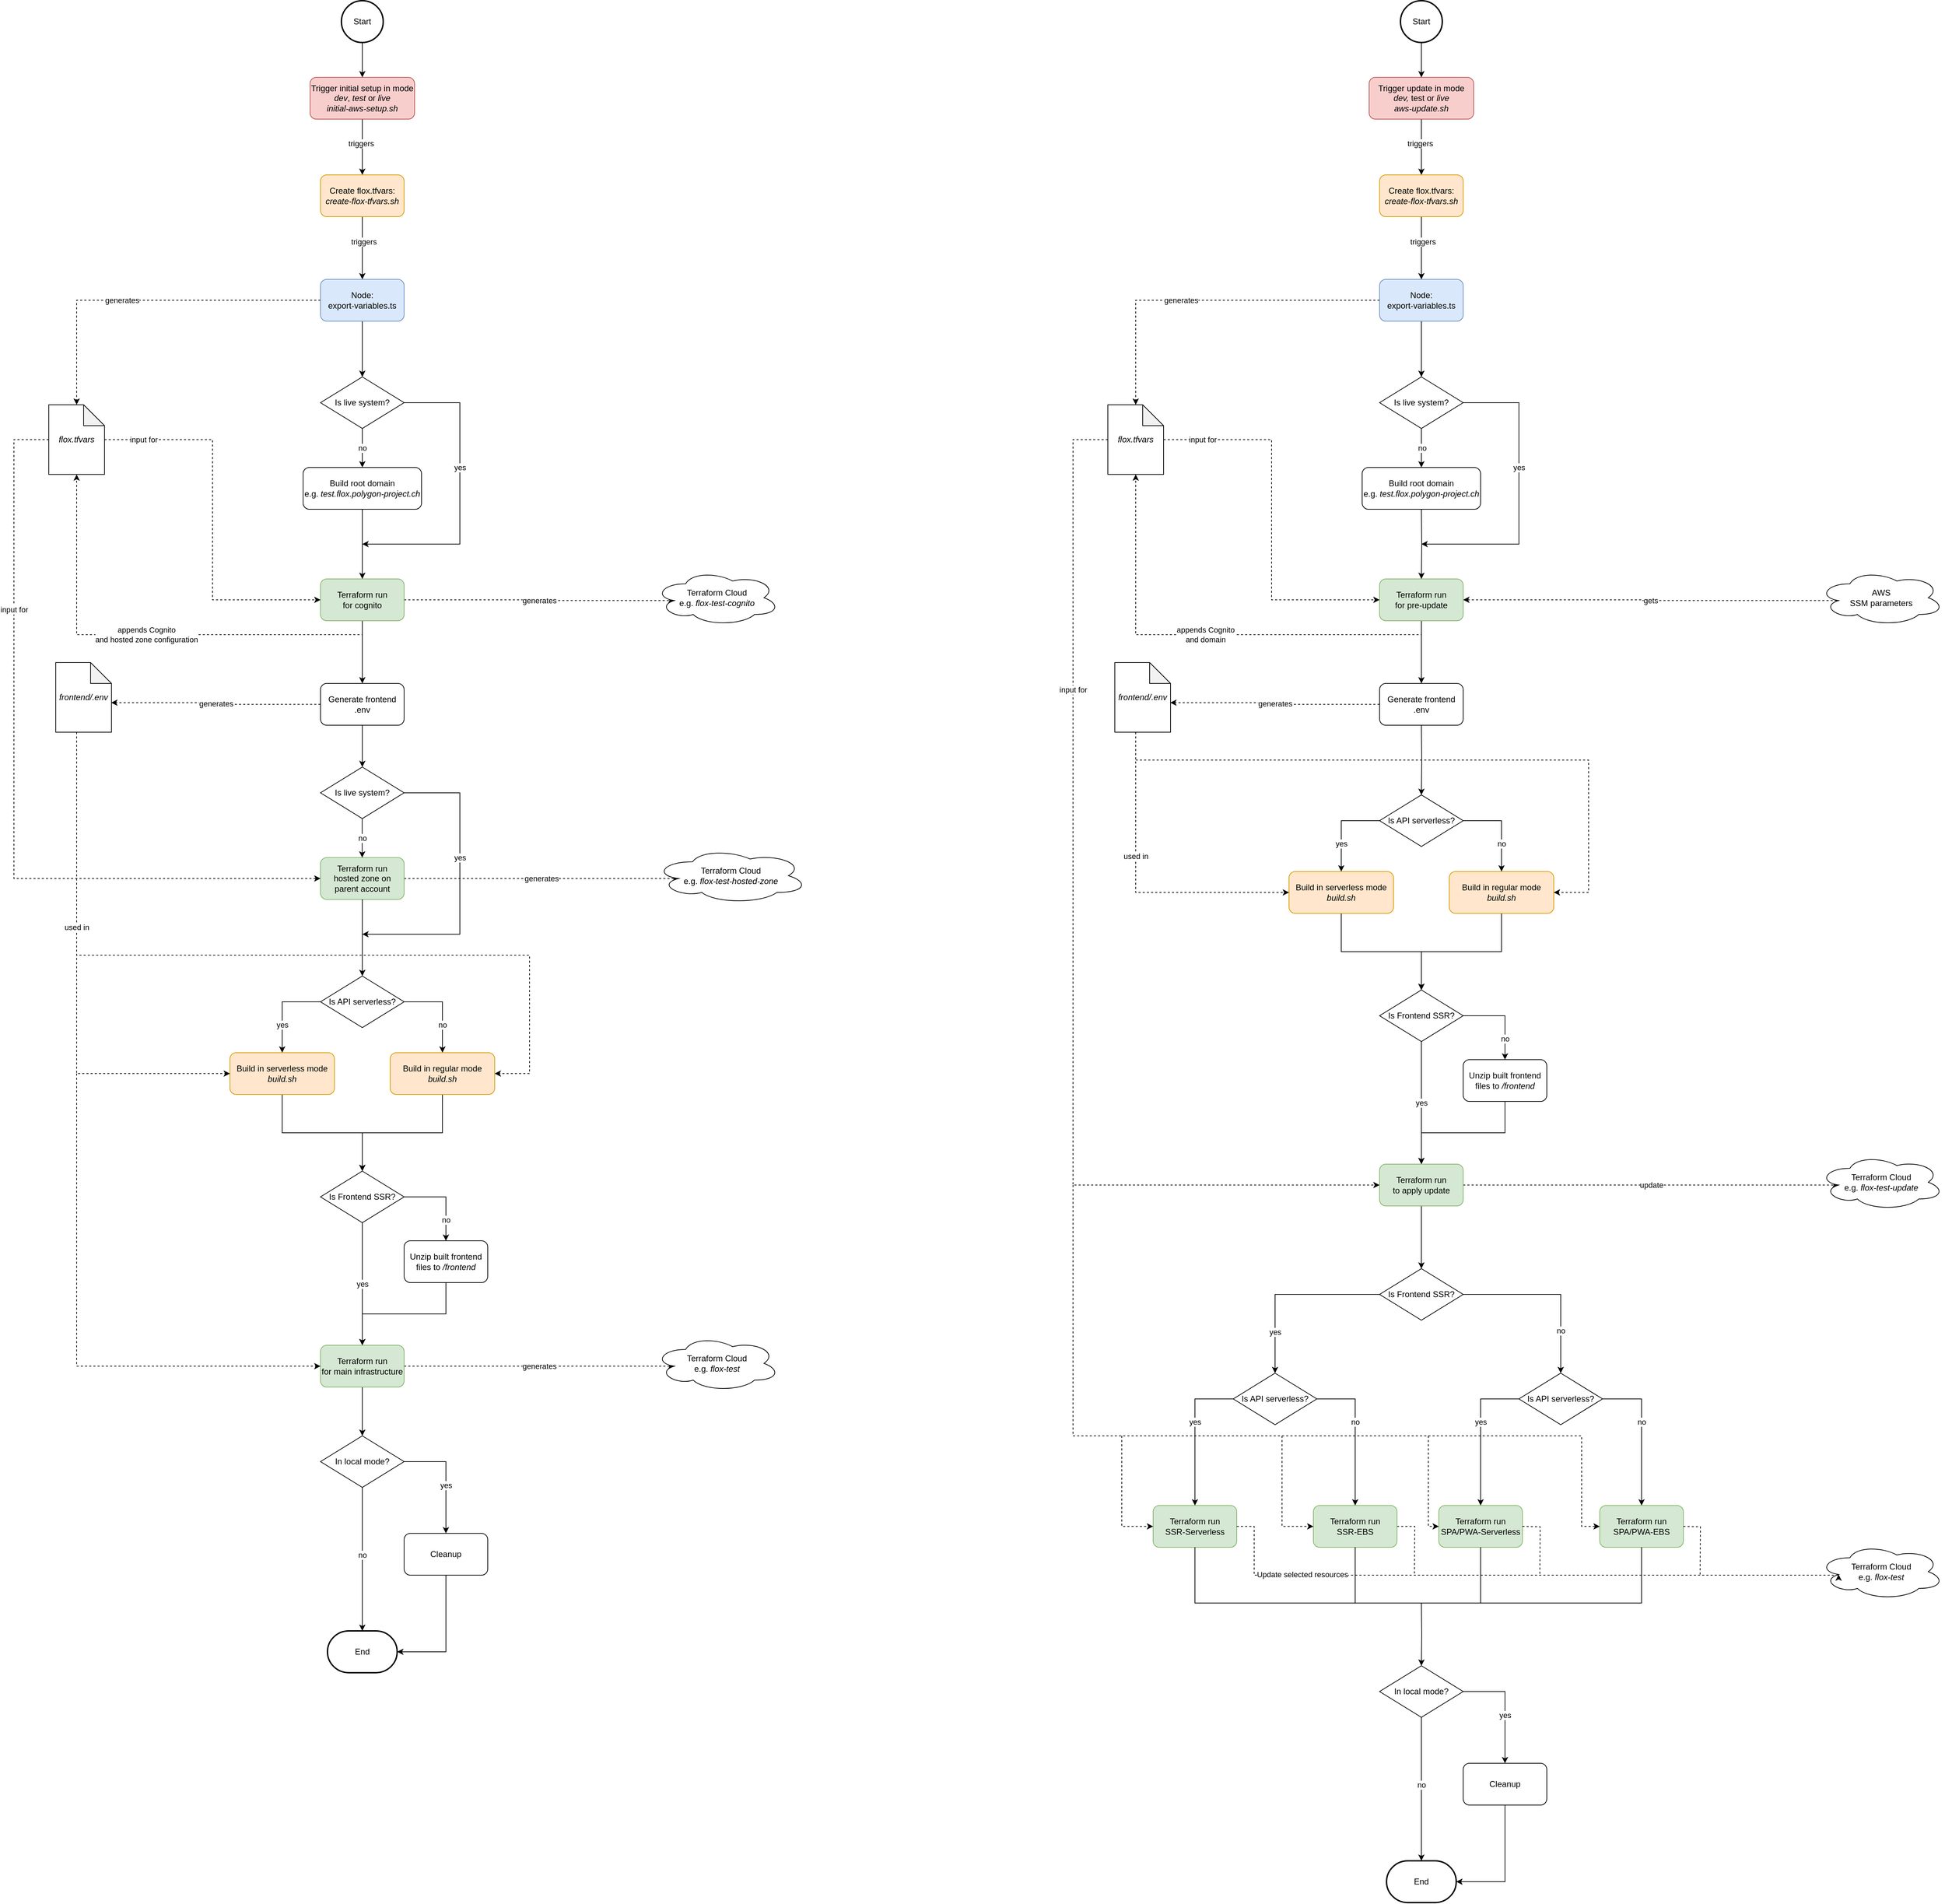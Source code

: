 <mxfile version="20.2.2" type="device"><diagram id="glVIoEg8NbCGcp1duHIM" name="Page-1"><mxGraphModel dx="1597" dy="1087" grid="1" gridSize="10" guides="1" tooltips="1" connect="1" arrows="1" fold="1" page="0" pageScale="1" pageWidth="827" pageHeight="1169" math="0" shadow="0"><root><mxCell id="0"/><mxCell id="1" parent="0"/><mxCell id="_V3rBOOgqTo5ZfTQFEB--2" style="edgeStyle=orthogonalEdgeStyle;rounded=0;orthogonalLoop=1;jettySize=auto;html=1;" parent="1" source="_V3rBOOgqTo5ZfTQFEB--1" edge="1"><mxGeometry relative="1" as="geometry"><mxPoint x="130" y="230" as="targetPoint"/></mxGeometry></mxCell><mxCell id="_V3rBOOgqTo5ZfTQFEB--11" value="triggers" style="edgeLabel;html=1;align=center;verticalAlign=middle;resizable=0;points=[];" parent="_V3rBOOgqTo5ZfTQFEB--2" vertex="1" connectable="0"><mxGeometry x="-0.13" y="-2" relative="1" as="geometry"><mxPoint as="offset"/></mxGeometry></mxCell><mxCell id="_V3rBOOgqTo5ZfTQFEB--1" value="Trigger initial setup in mode &lt;i&gt;dev&lt;/i&gt;, &lt;i&gt;test&lt;/i&gt;&amp;nbsp;or &lt;i&gt;live&lt;/i&gt;&lt;br&gt;&lt;i&gt;initial-aws-setup.sh&lt;/i&gt;" style="rounded=1;whiteSpace=wrap;html=1;fillColor=#f8cecc;strokeColor=#b85450;" parent="1" vertex="1"><mxGeometry x="55" y="90" width="150" height="60" as="geometry"/></mxCell><mxCell id="_V3rBOOgqTo5ZfTQFEB--7" style="edgeStyle=orthogonalEdgeStyle;rounded=0;orthogonalLoop=1;jettySize=auto;html=1;entryX=0.5;entryY=0;entryDx=0;entryDy=0;" parent="1" source="_V3rBOOgqTo5ZfTQFEB--3" target="_V3rBOOgqTo5ZfTQFEB--6" edge="1"><mxGeometry relative="1" as="geometry"/></mxCell><mxCell id="_V3rBOOgqTo5ZfTQFEB--12" value="triggers" style="edgeLabel;html=1;align=center;verticalAlign=middle;resizable=0;points=[];" parent="_V3rBOOgqTo5ZfTQFEB--7" vertex="1" connectable="0"><mxGeometry x="-0.211" y="2" relative="1" as="geometry"><mxPoint as="offset"/></mxGeometry></mxCell><mxCell id="_V3rBOOgqTo5ZfTQFEB--3" value="Create flox.tfvars:&lt;br&gt;&lt;i&gt;create-flox-tfvars.sh&lt;/i&gt;" style="rounded=1;whiteSpace=wrap;html=1;fillColor=#ffe6cc;strokeColor=#d79b00;" parent="1" vertex="1"><mxGeometry x="70" y="230" width="120" height="60" as="geometry"/></mxCell><mxCell id="_V3rBOOgqTo5ZfTQFEB--8" style="edgeStyle=orthogonalEdgeStyle;rounded=0;orthogonalLoop=1;jettySize=auto;html=1;dashed=1;entryX=0.5;entryY=0;entryDx=0;entryDy=0;entryPerimeter=0;" parent="1" source="_V3rBOOgqTo5ZfTQFEB--6" target="_V3rBOOgqTo5ZfTQFEB--9" edge="1"><mxGeometry relative="1" as="geometry"><mxPoint x="360" y="410" as="targetPoint"/><Array as="points"><mxPoint x="-280" y="410"/></Array></mxGeometry></mxCell><mxCell id="_V3rBOOgqTo5ZfTQFEB--10" value="generates" style="edgeLabel;html=1;align=center;verticalAlign=middle;resizable=0;points=[];" parent="_V3rBOOgqTo5ZfTQFEB--8" vertex="1" connectable="0"><mxGeometry y="-1" relative="1" as="geometry"><mxPoint x="-35" y="1" as="offset"/></mxGeometry></mxCell><mxCell id="_V3rBOOgqTo5ZfTQFEB--62" style="edgeStyle=orthogonalEdgeStyle;rounded=0;orthogonalLoop=1;jettySize=auto;html=1;" parent="1" source="_V3rBOOgqTo5ZfTQFEB--6" edge="1"><mxGeometry relative="1" as="geometry"><mxPoint x="130" y="520" as="targetPoint"/></mxGeometry></mxCell><mxCell id="_V3rBOOgqTo5ZfTQFEB--6" value="Node:&lt;br&gt;export-variables.ts" style="rounded=1;whiteSpace=wrap;html=1;fillColor=#dae8fc;strokeColor=#6c8ebf;" parent="1" vertex="1"><mxGeometry x="70" y="380" width="120" height="60" as="geometry"/></mxCell><mxCell id="_V3rBOOgqTo5ZfTQFEB--31" value="input for" style="edgeStyle=orthogonalEdgeStyle;rounded=0;orthogonalLoop=1;jettySize=auto;html=1;entryX=0;entryY=0.5;entryDx=0;entryDy=0;dashed=1;" parent="1" source="_V3rBOOgqTo5ZfTQFEB--9" target="_V3rBOOgqTo5ZfTQFEB--14" edge="1"><mxGeometry x="-0.792" relative="1" as="geometry"><mxPoint as="offset"/></mxGeometry></mxCell><mxCell id="_V3rBOOgqTo5ZfTQFEB--32" value="input for" style="edgeStyle=orthogonalEdgeStyle;rounded=0;orthogonalLoop=1;jettySize=auto;html=1;entryX=0;entryY=0.5;entryDx=0;entryDy=0;dashed=1;" parent="1" source="_V3rBOOgqTo5ZfTQFEB--9" target="_V3rBOOgqTo5ZfTQFEB--26" edge="1"><mxGeometry x="-0.476" relative="1" as="geometry"><Array as="points"><mxPoint x="-370" y="610"/><mxPoint x="-370" y="1240"/></Array><mxPoint as="offset"/></mxGeometry></mxCell><mxCell id="_V3rBOOgqTo5ZfTQFEB--9" value="flox.tfvars" style="shape=note;whiteSpace=wrap;html=1;backgroundOutline=1;darkOpacity=0.05;fontStyle=2;" parent="1" vertex="1"><mxGeometry x="-320" y="560" width="80" height="100" as="geometry"/></mxCell><mxCell id="_V3rBOOgqTo5ZfTQFEB--16" value="generates" style="edgeStyle=orthogonalEdgeStyle;rounded=0;orthogonalLoop=1;jettySize=auto;html=1;entryX=0.16;entryY=0.55;entryDx=0;entryDy=0;entryPerimeter=0;dashed=1;" parent="1" source="_V3rBOOgqTo5ZfTQFEB--14" target="_V3rBOOgqTo5ZfTQFEB--17" edge="1"><mxGeometry relative="1" as="geometry"><mxPoint x="360" y="1204" as="targetPoint"/></mxGeometry></mxCell><mxCell id="_V3rBOOgqTo5ZfTQFEB--61" value="appends Cognito&lt;br&gt;and hosted zone configuration" style="edgeStyle=orthogonalEdgeStyle;rounded=0;orthogonalLoop=1;jettySize=auto;html=1;entryX=0.5;entryY=1;entryDx=0;entryDy=0;entryPerimeter=0;dashed=1;" parent="1" target="_V3rBOOgqTo5ZfTQFEB--9" edge="1"><mxGeometry relative="1" as="geometry"><mxPoint x="130" y="910" as="sourcePoint"/><Array as="points"><mxPoint x="130" y="890"/><mxPoint x="-280" y="890"/></Array></mxGeometry></mxCell><mxCell id="_V3rBOOgqTo5ZfTQFEB--65" style="edgeStyle=orthogonalEdgeStyle;rounded=0;orthogonalLoop=1;jettySize=auto;html=1;entryX=0.5;entryY=0;entryDx=0;entryDy=0;" parent="1" source="_V3rBOOgqTo5ZfTQFEB--14" target="_V3rBOOgqTo5ZfTQFEB--63" edge="1"><mxGeometry relative="1" as="geometry"/></mxCell><mxCell id="_V3rBOOgqTo5ZfTQFEB--14" value="Terraform run&lt;br&gt;for cognito" style="rounded=1;whiteSpace=wrap;html=1;fillColor=#d5e8d4;strokeColor=#82b366;" parent="1" vertex="1"><mxGeometry x="70" y="810" width="120" height="60" as="geometry"/></mxCell><mxCell id="_V3rBOOgqTo5ZfTQFEB--54" value="no" style="edgeStyle=orthogonalEdgeStyle;rounded=0;orthogonalLoop=1;jettySize=auto;html=1;" parent="1" source="_V3rBOOgqTo5ZfTQFEB--20" target="_V3rBOOgqTo5ZfTQFEB--24" edge="1"><mxGeometry relative="1" as="geometry"/></mxCell><mxCell id="_V3rBOOgqTo5ZfTQFEB--60" value="yes" style="edgeStyle=orthogonalEdgeStyle;rounded=0;orthogonalLoop=1;jettySize=auto;html=1;" parent="1" source="_V3rBOOgqTo5ZfTQFEB--20" edge="1"><mxGeometry x="-0.185" relative="1" as="geometry"><Array as="points"><mxPoint x="270" y="557"/><mxPoint x="270" y="760"/><mxPoint x="130" y="760"/></Array><mxPoint as="offset"/><mxPoint x="130" y="760" as="targetPoint"/></mxGeometry></mxCell><mxCell id="_V3rBOOgqTo5ZfTQFEB--20" value="Is live system?" style="rhombus;whiteSpace=wrap;html=1;" parent="1" vertex="1"><mxGeometry x="70" y="520" width="120" height="74" as="geometry"/></mxCell><mxCell id="_V3rBOOgqTo5ZfTQFEB--24" value="Build root domain&lt;br&gt;e.g. &lt;i&gt;test.flox.polygon-project.ch&lt;/i&gt;" style="rounded=1;whiteSpace=wrap;html=1;" parent="1" vertex="1"><mxGeometry x="45" y="650" width="170" height="60" as="geometry"/></mxCell><mxCell id="_V3rBOOgqTo5ZfTQFEB--30" value="generates" style="edgeStyle=orthogonalEdgeStyle;rounded=0;orthogonalLoop=1;jettySize=auto;html=1;entryX=0.16;entryY=0.55;entryDx=0;entryDy=0;entryPerimeter=0;dashed=1;" parent="1" source="_V3rBOOgqTo5ZfTQFEB--26" target="_V3rBOOgqTo5ZfTQFEB--29" edge="1"><mxGeometry relative="1" as="geometry"/></mxCell><mxCell id="_V3rBOOgqTo5ZfTQFEB--26" value="Terraform run&lt;br&gt;hosted zone on parent account" style="rounded=1;whiteSpace=wrap;html=1;fillColor=#d5e8d4;strokeColor=#82b366;" parent="1" vertex="1"><mxGeometry x="70" y="1210" width="120" height="60" as="geometry"/></mxCell><mxCell id="_V3rBOOgqTo5ZfTQFEB--29" value="Terraform Cloud&lt;br&gt;e.g. &lt;i&gt;flox-test-hosted-zone&lt;/i&gt;" style="ellipse;shape=cloud;whiteSpace=wrap;html=1;" parent="1" vertex="1"><mxGeometry x="549" y="1196" width="220" height="80" as="geometry"/></mxCell><mxCell id="_V3rBOOgqTo5ZfTQFEB--38" value="yes" style="edgeStyle=orthogonalEdgeStyle;rounded=0;orthogonalLoop=1;jettySize=auto;html=1;exitX=0;exitY=0.5;exitDx=0;exitDy=0;" parent="1" source="_V3rBOOgqTo5ZfTQFEB--34" target="_V3rBOOgqTo5ZfTQFEB--36" edge="1"><mxGeometry x="0.367" relative="1" as="geometry"><mxPoint as="offset"/></mxGeometry></mxCell><mxCell id="_V3rBOOgqTo5ZfTQFEB--39" value="no" style="edgeStyle=orthogonalEdgeStyle;rounded=0;orthogonalLoop=1;jettySize=auto;html=1;exitX=1;exitY=0.5;exitDx=0;exitDy=0;" parent="1" source="_V3rBOOgqTo5ZfTQFEB--34" target="_V3rBOOgqTo5ZfTQFEB--37" edge="1"><mxGeometry x="0.367" relative="1" as="geometry"><mxPoint as="offset"/></mxGeometry></mxCell><mxCell id="_V3rBOOgqTo5ZfTQFEB--34" value="Is API serverless?" style="rhombus;whiteSpace=wrap;html=1;" parent="1" vertex="1"><mxGeometry x="70" y="1380" width="120" height="74" as="geometry"/></mxCell><mxCell id="_V3rBOOgqTo5ZfTQFEB--41" style="edgeStyle=orthogonalEdgeStyle;rounded=0;orthogonalLoop=1;jettySize=auto;html=1;entryX=0.5;entryY=0;entryDx=0;entryDy=0;" parent="1" source="_V3rBOOgqTo5ZfTQFEB--36" target="_V3rBOOgqTo5ZfTQFEB--40" edge="1"><mxGeometry relative="1" as="geometry"/></mxCell><mxCell id="_V3rBOOgqTo5ZfTQFEB--36" value="Build in serverless mode&lt;br&gt;&lt;i&gt;build.sh&lt;/i&gt;" style="rounded=1;whiteSpace=wrap;html=1;fillColor=#ffe6cc;strokeColor=#d79b00;" parent="1" vertex="1"><mxGeometry x="-60" y="1490" width="150" height="60" as="geometry"/></mxCell><mxCell id="_V3rBOOgqTo5ZfTQFEB--42" style="edgeStyle=orthogonalEdgeStyle;rounded=0;orthogonalLoop=1;jettySize=auto;html=1;entryX=0.5;entryY=0;entryDx=0;entryDy=0;" parent="1" source="_V3rBOOgqTo5ZfTQFEB--37" target="_V3rBOOgqTo5ZfTQFEB--40" edge="1"><mxGeometry relative="1" as="geometry"/></mxCell><mxCell id="_V3rBOOgqTo5ZfTQFEB--37" value="Build in regular mode&lt;br&gt;&lt;i&gt;build.sh&lt;/i&gt;" style="rounded=1;whiteSpace=wrap;html=1;fillColor=#ffe6cc;strokeColor=#d79b00;" parent="1" vertex="1"><mxGeometry x="170" y="1490" width="150" height="60" as="geometry"/></mxCell><mxCell id="_V3rBOOgqTo5ZfTQFEB--44" value="no" style="edgeStyle=orthogonalEdgeStyle;rounded=0;orthogonalLoop=1;jettySize=auto;html=1;exitX=1;exitY=0.5;exitDx=0;exitDy=0;entryX=0.5;entryY=0;entryDx=0;entryDy=0;" parent="1" source="_V3rBOOgqTo5ZfTQFEB--40" target="_V3rBOOgqTo5ZfTQFEB--43" edge="1"><mxGeometry x="0.512" relative="1" as="geometry"><mxPoint as="offset"/></mxGeometry></mxCell><mxCell id="_V3rBOOgqTo5ZfTQFEB--49" value="yes" style="edgeStyle=orthogonalEdgeStyle;rounded=0;orthogonalLoop=1;jettySize=auto;html=1;entryX=0.5;entryY=0;entryDx=0;entryDy=0;" parent="1" source="_V3rBOOgqTo5ZfTQFEB--40" target="_V3rBOOgqTo5ZfTQFEB--47" edge="1"><mxGeometry relative="1" as="geometry"/></mxCell><mxCell id="_V3rBOOgqTo5ZfTQFEB--40" value="Is Frontend SSR?" style="rhombus;whiteSpace=wrap;html=1;" parent="1" vertex="1"><mxGeometry x="70" y="1660" width="120" height="74" as="geometry"/></mxCell><mxCell id="_V3rBOOgqTo5ZfTQFEB--50" style="edgeStyle=orthogonalEdgeStyle;rounded=0;orthogonalLoop=1;jettySize=auto;html=1;entryX=0.5;entryY=0;entryDx=0;entryDy=0;" parent="1" source="_V3rBOOgqTo5ZfTQFEB--43" target="_V3rBOOgqTo5ZfTQFEB--47" edge="1"><mxGeometry relative="1" as="geometry"/></mxCell><mxCell id="_V3rBOOgqTo5ZfTQFEB--43" value="Unzip built frontend files to &lt;i&gt;/frontend&lt;/i&gt;" style="rounded=1;whiteSpace=wrap;html=1;" parent="1" vertex="1"><mxGeometry x="190" y="1760" width="120" height="60" as="geometry"/></mxCell><mxCell id="_V3rBOOgqTo5ZfTQFEB--45" value="generates" style="edgeStyle=orthogonalEdgeStyle;rounded=0;orthogonalLoop=1;jettySize=auto;html=1;entryX=0.16;entryY=0.55;entryDx=0;entryDy=0;entryPerimeter=0;dashed=1;" parent="1" source="_V3rBOOgqTo5ZfTQFEB--47" target="_V3rBOOgqTo5ZfTQFEB--48" edge="1"><mxGeometry relative="1" as="geometry"><mxPoint x="369" y="1944" as="targetPoint"/></mxGeometry></mxCell><mxCell id="_V3rBOOgqTo5ZfTQFEB--68" style="edgeStyle=orthogonalEdgeStyle;rounded=0;orthogonalLoop=1;jettySize=auto;html=1;entryX=0.5;entryY=0;entryDx=0;entryDy=0;entryPerimeter=0;" parent="1" source="_V3rBOOgqTo5ZfTQFEB--47" target="mviXOGrJrFLWa1PDqAhx-65" edge="1"><mxGeometry relative="1" as="geometry"><mxPoint x="129" y="2040" as="targetPoint"/></mxGeometry></mxCell><mxCell id="_V3rBOOgqTo5ZfTQFEB--47" value="Terraform run&lt;br&gt;for main infrastructure" style="rounded=1;whiteSpace=wrap;html=1;fillColor=#d5e8d4;strokeColor=#82b366;" parent="1" vertex="1"><mxGeometry x="70" y="1910" width="120" height="60" as="geometry"/></mxCell><mxCell id="_V3rBOOgqTo5ZfTQFEB--48" value="Terraform Cloud&lt;br&gt;e.g. &lt;i&gt;flox-test&lt;/i&gt;" style="ellipse;shape=cloud;whiteSpace=wrap;html=1;" parent="1" vertex="1"><mxGeometry x="549" y="1896" width="180" height="80" as="geometry"/></mxCell><mxCell id="_V3rBOOgqTo5ZfTQFEB--74" value="generates" style="edgeStyle=orthogonalEdgeStyle;rounded=0;orthogonalLoop=1;jettySize=auto;html=1;entryX=0.995;entryY=0.576;entryDx=0;entryDy=0;entryPerimeter=0;dashed=1;" parent="1" source="_V3rBOOgqTo5ZfTQFEB--63" target="_V3rBOOgqTo5ZfTQFEB--73" edge="1"><mxGeometry relative="1" as="geometry"/></mxCell><mxCell id="_V3rBOOgqTo5ZfTQFEB--63" value="Generate frontend .env" style="rounded=1;whiteSpace=wrap;html=1;" parent="1" vertex="1"><mxGeometry x="70" y="960" width="120" height="60" as="geometry"/></mxCell><mxCell id="_V3rBOOgqTo5ZfTQFEB--69" style="edgeStyle=orthogonalEdgeStyle;rounded=0;orthogonalLoop=1;jettySize=auto;html=1;entryX=1;entryY=0.5;entryDx=0;entryDy=0;entryPerimeter=0;exitX=0.5;exitY=1;exitDx=0;exitDy=0;" parent="1" source="_V3rBOOgqTo5ZfTQFEB--67" target="_V3rBOOgqTo5ZfTQFEB--70" edge="1"><mxGeometry relative="1" as="geometry"><mxPoint x="130.0" y="2220" as="targetPoint"/><Array as="points"><mxPoint x="250" y="2350"/></Array></mxGeometry></mxCell><mxCell id="_V3rBOOgqTo5ZfTQFEB--67" value="Cleanup" style="rounded=1;whiteSpace=wrap;html=1;" parent="1" vertex="1"><mxGeometry x="190" y="2180" width="120" height="60" as="geometry"/></mxCell><mxCell id="_V3rBOOgqTo5ZfTQFEB--70" value="End" style="strokeWidth=2;html=1;shape=mxgraph.flowchart.terminator;whiteSpace=wrap;" parent="1" vertex="1"><mxGeometry x="80" y="2320" width="100" height="60" as="geometry"/></mxCell><mxCell id="_V3rBOOgqTo5ZfTQFEB--72" style="edgeStyle=orthogonalEdgeStyle;rounded=0;orthogonalLoop=1;jettySize=auto;html=1;" parent="1" source="_V3rBOOgqTo5ZfTQFEB--71" target="_V3rBOOgqTo5ZfTQFEB--1" edge="1"><mxGeometry relative="1" as="geometry"/></mxCell><mxCell id="_V3rBOOgqTo5ZfTQFEB--71" value="Start" style="strokeWidth=2;html=1;shape=mxgraph.flowchart.start_2;whiteSpace=wrap;" parent="1" vertex="1"><mxGeometry x="100" y="-20" width="60" height="60" as="geometry"/></mxCell><mxCell id="_V3rBOOgqTo5ZfTQFEB--76" style="edgeStyle=orthogonalEdgeStyle;rounded=0;orthogonalLoop=1;jettySize=auto;html=1;entryX=1;entryY=0.5;entryDx=0;entryDy=0;dashed=1;" parent="1" source="_V3rBOOgqTo5ZfTQFEB--73" target="_V3rBOOgqTo5ZfTQFEB--37" edge="1"><mxGeometry relative="1" as="geometry"><Array as="points"><mxPoint x="-280" y="1350"/><mxPoint x="370" y="1350"/><mxPoint x="370" y="1520"/></Array></mxGeometry></mxCell><mxCell id="_V3rBOOgqTo5ZfTQFEB--73" value="frontend/.env" style="shape=note;whiteSpace=wrap;html=1;backgroundOutline=1;darkOpacity=0.05;fontStyle=2;" parent="1" vertex="1"><mxGeometry x="-310" y="930" width="80" height="100" as="geometry"/></mxCell><mxCell id="mviXOGrJrFLWa1PDqAhx-56" value="" style="edgeStyle=orthogonalEdgeStyle;rounded=0;orthogonalLoop=1;jettySize=auto;html=1;exitX=0.5;exitY=1;exitDx=0;exitDy=0;" parent="1" source="_V3rBOOgqTo5ZfTQFEB--24" target="_V3rBOOgqTo5ZfTQFEB--14" edge="1"><mxGeometry relative="1" as="geometry"><mxPoint x="140" y="604" as="sourcePoint"/><mxPoint x="140" y="660" as="targetPoint"/></mxGeometry></mxCell><mxCell id="mviXOGrJrFLWa1PDqAhx-59" style="edgeStyle=orthogonalEdgeStyle;rounded=0;orthogonalLoop=1;jettySize=auto;html=1;" parent="1" edge="1"><mxGeometry relative="1" as="geometry"><mxPoint x="130" y="1020" as="sourcePoint"/><mxPoint x="130" y="1080" as="targetPoint"/></mxGeometry></mxCell><mxCell id="mviXOGrJrFLWa1PDqAhx-60" value="Is live system?" style="rhombus;whiteSpace=wrap;html=1;" parent="1" vertex="1"><mxGeometry x="70" y="1080" width="120" height="74" as="geometry"/></mxCell><mxCell id="mviXOGrJrFLWa1PDqAhx-61" value="yes" style="edgeStyle=orthogonalEdgeStyle;rounded=0;orthogonalLoop=1;jettySize=auto;html=1;" parent="1" source="mviXOGrJrFLWa1PDqAhx-60" edge="1"><mxGeometry x="-0.185" relative="1" as="geometry"><Array as="points"><mxPoint x="270" y="1117"/><mxPoint x="270" y="1320"/><mxPoint x="130" y="1320"/></Array><mxPoint as="offset"/><mxPoint x="130" y="1320" as="targetPoint"/></mxGeometry></mxCell><mxCell id="mviXOGrJrFLWa1PDqAhx-64" value="no" style="edgeStyle=orthogonalEdgeStyle;rounded=0;orthogonalLoop=1;jettySize=auto;html=1;" parent="1" edge="1"><mxGeometry relative="1" as="geometry"><mxPoint x="129.82" y="1154" as="sourcePoint"/><mxPoint x="129.82" y="1210" as="targetPoint"/></mxGeometry></mxCell><mxCell id="_V3rBOOgqTo5ZfTQFEB--17" value="Terraform Cloud&lt;br&gt;e.g. &lt;i&gt;flox-test-cognito&lt;/i&gt;" style="ellipse;shape=cloud;whiteSpace=wrap;html=1;" parent="1" vertex="1"><mxGeometry x="549" y="797" width="180" height="80" as="geometry"/></mxCell><mxCell id="_V3rBOOgqTo5ZfTQFEB--75" value="used in" style="edgeStyle=orthogonalEdgeStyle;rounded=0;orthogonalLoop=1;jettySize=auto;html=1;entryX=0;entryY=0.5;entryDx=0;entryDy=0;dashed=1;verticalAlign=middle;" parent="1" source="_V3rBOOgqTo5ZfTQFEB--73" target="_V3rBOOgqTo5ZfTQFEB--36" edge="1"><mxGeometry x="-0.211" relative="1" as="geometry"><Array as="points"><mxPoint x="-280" y="1520"/></Array><mxPoint as="offset"/></mxGeometry></mxCell><mxCell id="_V3rBOOgqTo5ZfTQFEB--57" style="edgeStyle=orthogonalEdgeStyle;rounded=0;orthogonalLoop=1;jettySize=auto;html=1;exitX=0.5;exitY=1;exitDx=0;exitDy=0;entryX=0.5;entryY=0;entryDx=0;entryDy=0;" parent="1" source="_V3rBOOgqTo5ZfTQFEB--26" target="_V3rBOOgqTo5ZfTQFEB--34" edge="1"><mxGeometry relative="1" as="geometry"><mxPoint x="130" y="1652" as="targetPoint"/></mxGeometry></mxCell><mxCell id="mviXOGrJrFLWa1PDqAhx-65" value="In local mode?" style="rhombus;whiteSpace=wrap;html=1;" parent="1" vertex="1"><mxGeometry x="70" y="2040" width="120" height="74" as="geometry"/></mxCell><mxCell id="mviXOGrJrFLWa1PDqAhx-66" value="yes" style="edgeStyle=orthogonalEdgeStyle;rounded=0;orthogonalLoop=1;jettySize=auto;html=1;exitX=1;exitY=0.5;exitDx=0;exitDy=0;entryX=0.5;entryY=0;entryDx=0;entryDy=0;verticalAlign=bottom;" parent="1" source="mviXOGrJrFLWa1PDqAhx-65" target="_V3rBOOgqTo5ZfTQFEB--67" edge="1"><mxGeometry x="0.264" relative="1" as="geometry"><mxPoint as="offset"/><mxPoint x="190" y="2080" as="sourcePoint"/><mxPoint x="250" y="2143" as="targetPoint"/><Array as="points"><mxPoint x="250" y="2077"/></Array></mxGeometry></mxCell><mxCell id="mviXOGrJrFLWa1PDqAhx-67" value="no" style="edgeStyle=orthogonalEdgeStyle;rounded=0;orthogonalLoop=1;jettySize=auto;html=1;exitX=0.5;exitY=1;exitDx=0;exitDy=0;entryX=0.5;entryY=0;entryDx=0;entryDy=0;entryPerimeter=0;verticalAlign=bottom;" parent="1" source="mviXOGrJrFLWa1PDqAhx-65" target="_V3rBOOgqTo5ZfTQFEB--70" edge="1"><mxGeometry x="0.029" relative="1" as="geometry"><mxPoint as="offset"/><mxPoint x="320" y="2150" as="sourcePoint"/><mxPoint x="380" y="2216" as="targetPoint"/><Array as="points"><mxPoint x="130" y="2210"/><mxPoint x="130" y="2210"/></Array></mxGeometry></mxCell><mxCell id="mviXOGrJrFLWa1PDqAhx-68" style="edgeStyle=orthogonalEdgeStyle;rounded=0;orthogonalLoop=1;jettySize=auto;html=1;" parent="1" source="mviXOGrJrFLWa1PDqAhx-70" edge="1"><mxGeometry relative="1" as="geometry"><mxPoint x="1650" y="230" as="targetPoint"/></mxGeometry></mxCell><mxCell id="mviXOGrJrFLWa1PDqAhx-69" value="triggers" style="edgeLabel;html=1;align=center;verticalAlign=middle;resizable=0;points=[];" parent="mviXOGrJrFLWa1PDqAhx-68" vertex="1" connectable="0"><mxGeometry x="-0.13" y="-2" relative="1" as="geometry"><mxPoint as="offset"/></mxGeometry></mxCell><mxCell id="mviXOGrJrFLWa1PDqAhx-70" value="Trigger update in mode &lt;i&gt;dev,&lt;/i&gt; test or &lt;i&gt;live&lt;/i&gt;&lt;br&gt;&lt;i&gt;aws-update.sh&lt;/i&gt;" style="rounded=1;whiteSpace=wrap;html=1;fillColor=#f8cecc;strokeColor=#b85450;" parent="1" vertex="1"><mxGeometry x="1575" y="90" width="150" height="60" as="geometry"/></mxCell><mxCell id="mviXOGrJrFLWa1PDqAhx-71" style="edgeStyle=orthogonalEdgeStyle;rounded=0;orthogonalLoop=1;jettySize=auto;html=1;entryX=0.5;entryY=0;entryDx=0;entryDy=0;" parent="1" source="mviXOGrJrFLWa1PDqAhx-73" target="mviXOGrJrFLWa1PDqAhx-77" edge="1"><mxGeometry relative="1" as="geometry"/></mxCell><mxCell id="mviXOGrJrFLWa1PDqAhx-72" value="triggers" style="edgeLabel;html=1;align=center;verticalAlign=middle;resizable=0;points=[];" parent="mviXOGrJrFLWa1PDqAhx-71" vertex="1" connectable="0"><mxGeometry x="-0.211" y="2" relative="1" as="geometry"><mxPoint as="offset"/></mxGeometry></mxCell><mxCell id="mviXOGrJrFLWa1PDqAhx-73" value="Create flox.tfvars:&lt;br&gt;&lt;i&gt;create-flox-tfvars.sh&lt;/i&gt;" style="rounded=1;whiteSpace=wrap;html=1;fillColor=#ffe6cc;strokeColor=#d79b00;" parent="1" vertex="1"><mxGeometry x="1590" y="230" width="120" height="60" as="geometry"/></mxCell><mxCell id="mviXOGrJrFLWa1PDqAhx-74" style="edgeStyle=orthogonalEdgeStyle;rounded=0;orthogonalLoop=1;jettySize=auto;html=1;dashed=1;entryX=0.5;entryY=0;entryDx=0;entryDy=0;entryPerimeter=0;" parent="1" source="mviXOGrJrFLWa1PDqAhx-77" target="mviXOGrJrFLWa1PDqAhx-80" edge="1"><mxGeometry relative="1" as="geometry"><mxPoint x="1880" y="410" as="targetPoint"/><Array as="points"><mxPoint x="1240" y="410"/></Array></mxGeometry></mxCell><mxCell id="mviXOGrJrFLWa1PDqAhx-75" value="generates" style="edgeLabel;html=1;align=center;verticalAlign=middle;resizable=0;points=[];" parent="mviXOGrJrFLWa1PDqAhx-74" vertex="1" connectable="0"><mxGeometry y="-1" relative="1" as="geometry"><mxPoint x="-35" y="1" as="offset"/></mxGeometry></mxCell><mxCell id="mviXOGrJrFLWa1PDqAhx-76" style="edgeStyle=orthogonalEdgeStyle;rounded=0;orthogonalLoop=1;jettySize=auto;html=1;" parent="1" source="mviXOGrJrFLWa1PDqAhx-77" edge="1"><mxGeometry relative="1" as="geometry"><mxPoint x="1650" y="520" as="targetPoint"/></mxGeometry></mxCell><mxCell id="mviXOGrJrFLWa1PDqAhx-77" value="Node:&lt;br&gt;export-variables.ts" style="rounded=1;whiteSpace=wrap;html=1;fillColor=#dae8fc;strokeColor=#6c8ebf;" parent="1" vertex="1"><mxGeometry x="1590" y="380" width="120" height="60" as="geometry"/></mxCell><mxCell id="mviXOGrJrFLWa1PDqAhx-78" value="input for" style="edgeStyle=orthogonalEdgeStyle;rounded=0;orthogonalLoop=1;jettySize=auto;html=1;entryX=0;entryY=0.5;entryDx=0;entryDy=0;dashed=1;" parent="1" source="mviXOGrJrFLWa1PDqAhx-80" target="mviXOGrJrFLWa1PDqAhx-84" edge="1"><mxGeometry x="-0.792" relative="1" as="geometry"><mxPoint as="offset"/></mxGeometry></mxCell><mxCell id="mviXOGrJrFLWa1PDqAhx-79" value="input for" style="edgeStyle=orthogonalEdgeStyle;rounded=0;orthogonalLoop=1;jettySize=auto;html=1;dashed=1;entryX=0;entryY=0.5;entryDx=0;entryDy=0;" parent="1" source="mviXOGrJrFLWa1PDqAhx-80" target="mviXOGrJrFLWa1PDqAhx-106" edge="1"><mxGeometry x="-0.476" relative="1" as="geometry"><Array as="points"><mxPoint x="1150" y="610"/><mxPoint x="1150" y="1680"/></Array><mxPoint as="offset"/><mxPoint x="1150" y="1240" as="targetPoint"/></mxGeometry></mxCell><mxCell id="mviXOGrJrFLWa1PDqAhx-80" value="flox.tfvars" style="shape=note;whiteSpace=wrap;html=1;backgroundOutline=1;darkOpacity=0.05;fontStyle=2;" parent="1" vertex="1"><mxGeometry x="1200" y="560" width="80" height="100" as="geometry"/></mxCell><mxCell id="mviXOGrJrFLWa1PDqAhx-81" value="gets" style="edgeStyle=orthogonalEdgeStyle;rounded=0;orthogonalLoop=1;jettySize=auto;html=1;entryX=0.16;entryY=0.55;entryDx=0;entryDy=0;entryPerimeter=0;dashed=1;endArrow=none;endFill=0;startArrow=classic;startFill=1;" parent="1" source="mviXOGrJrFLWa1PDqAhx-84" target="mviXOGrJrFLWa1PDqAhx-122" edge="1"><mxGeometry relative="1" as="geometry"><mxPoint x="1880" y="1204" as="targetPoint"/></mxGeometry></mxCell><mxCell id="mviXOGrJrFLWa1PDqAhx-82" value="appends Cognito&lt;br&gt;and domain" style="edgeStyle=orthogonalEdgeStyle;rounded=0;orthogonalLoop=1;jettySize=auto;html=1;entryX=0.5;entryY=1;entryDx=0;entryDy=0;entryPerimeter=0;dashed=1;" parent="1" target="mviXOGrJrFLWa1PDqAhx-80" edge="1"><mxGeometry relative="1" as="geometry"><mxPoint x="1650" y="910" as="sourcePoint"/><Array as="points"><mxPoint x="1650" y="890"/><mxPoint x="1240" y="890"/></Array></mxGeometry></mxCell><mxCell id="mviXOGrJrFLWa1PDqAhx-83" style="edgeStyle=orthogonalEdgeStyle;rounded=0;orthogonalLoop=1;jettySize=auto;html=1;entryX=0.5;entryY=0;entryDx=0;entryDy=0;" parent="1" source="mviXOGrJrFLWa1PDqAhx-84" target="mviXOGrJrFLWa1PDqAhx-109" edge="1"><mxGeometry relative="1" as="geometry"/></mxCell><mxCell id="mviXOGrJrFLWa1PDqAhx-84" value="&lt;div&gt;Terraform run&lt;/div&gt;&lt;div&gt;for pre-update&lt;/div&gt;" style="rounded=1;whiteSpace=wrap;html=1;fillColor=#d5e8d4;strokeColor=#82b366;" parent="1" vertex="1"><mxGeometry x="1590" y="810" width="120" height="60" as="geometry"/></mxCell><mxCell id="mviXOGrJrFLWa1PDqAhx-85" value="no" style="edgeStyle=orthogonalEdgeStyle;rounded=0;orthogonalLoop=1;jettySize=auto;html=1;" parent="1" source="mviXOGrJrFLWa1PDqAhx-87" edge="1"><mxGeometry relative="1" as="geometry"><mxPoint x="1650" y="650" as="targetPoint"/></mxGeometry></mxCell><mxCell id="mviXOGrJrFLWa1PDqAhx-86" value="yes" style="edgeStyle=orthogonalEdgeStyle;rounded=0;orthogonalLoop=1;jettySize=auto;html=1;" parent="1" source="mviXOGrJrFLWa1PDqAhx-87" edge="1"><mxGeometry x="-0.185" relative="1" as="geometry"><Array as="points"><mxPoint x="1790" y="557"/><mxPoint x="1790" y="760"/><mxPoint x="1650" y="760"/></Array><mxPoint as="offset"/><mxPoint x="1650" y="760" as="targetPoint"/></mxGeometry></mxCell><mxCell id="mviXOGrJrFLWa1PDqAhx-87" value="Is live system?" style="rhombus;whiteSpace=wrap;html=1;" parent="1" vertex="1"><mxGeometry x="1590" y="520" width="120" height="74" as="geometry"/></mxCell><mxCell id="mviXOGrJrFLWa1PDqAhx-92" value="yes" style="edgeStyle=orthogonalEdgeStyle;rounded=0;orthogonalLoop=1;jettySize=auto;html=1;exitX=0;exitY=0.5;exitDx=0;exitDy=0;" parent="1" source="mviXOGrJrFLWa1PDqAhx-94" target="mviXOGrJrFLWa1PDqAhx-96" edge="1"><mxGeometry x="0.367" relative="1" as="geometry"><mxPoint as="offset"/></mxGeometry></mxCell><mxCell id="mviXOGrJrFLWa1PDqAhx-93" value="no" style="edgeStyle=orthogonalEdgeStyle;rounded=0;orthogonalLoop=1;jettySize=auto;html=1;exitX=1;exitY=0.5;exitDx=0;exitDy=0;" parent="1" source="mviXOGrJrFLWa1PDqAhx-94" target="mviXOGrJrFLWa1PDqAhx-98" edge="1"><mxGeometry x="0.367" relative="1" as="geometry"><mxPoint as="offset"/></mxGeometry></mxCell><mxCell id="mviXOGrJrFLWa1PDqAhx-94" value="Is API serverless?" style="rhombus;whiteSpace=wrap;html=1;" parent="1" vertex="1"><mxGeometry x="1590" y="1120" width="120" height="74" as="geometry"/></mxCell><mxCell id="mviXOGrJrFLWa1PDqAhx-95" style="edgeStyle=orthogonalEdgeStyle;rounded=0;orthogonalLoop=1;jettySize=auto;html=1;entryX=0.5;entryY=0;entryDx=0;entryDy=0;" parent="1" source="mviXOGrJrFLWa1PDqAhx-96" target="mviXOGrJrFLWa1PDqAhx-101" edge="1"><mxGeometry relative="1" as="geometry"/></mxCell><mxCell id="mviXOGrJrFLWa1PDqAhx-96" value="Build in serverless mode&lt;br&gt;&lt;i&gt;build.sh&lt;/i&gt;" style="rounded=1;whiteSpace=wrap;html=1;fillColor=#ffe6cc;strokeColor=#d79b00;" parent="1" vertex="1"><mxGeometry x="1460" y="1230" width="150" height="60" as="geometry"/></mxCell><mxCell id="mviXOGrJrFLWa1PDqAhx-97" style="edgeStyle=orthogonalEdgeStyle;rounded=0;orthogonalLoop=1;jettySize=auto;html=1;entryX=0.5;entryY=0;entryDx=0;entryDy=0;" parent="1" source="mviXOGrJrFLWa1PDqAhx-98" target="mviXOGrJrFLWa1PDqAhx-101" edge="1"><mxGeometry relative="1" as="geometry"/></mxCell><mxCell id="mviXOGrJrFLWa1PDqAhx-98" value="Build in regular mode&lt;br&gt;&lt;i&gt;build.sh&lt;/i&gt;" style="rounded=1;whiteSpace=wrap;html=1;fillColor=#ffe6cc;strokeColor=#d79b00;" parent="1" vertex="1"><mxGeometry x="1690" y="1230" width="150" height="60" as="geometry"/></mxCell><mxCell id="mviXOGrJrFLWa1PDqAhx-99" value="no" style="edgeStyle=orthogonalEdgeStyle;rounded=0;orthogonalLoop=1;jettySize=auto;html=1;exitX=1;exitY=0.5;exitDx=0;exitDy=0;entryX=0.5;entryY=0;entryDx=0;entryDy=0;" parent="1" source="mviXOGrJrFLWa1PDqAhx-101" target="mviXOGrJrFLWa1PDqAhx-103" edge="1"><mxGeometry x="0.512" relative="1" as="geometry"><mxPoint as="offset"/></mxGeometry></mxCell><mxCell id="mviXOGrJrFLWa1PDqAhx-100" value="yes" style="edgeStyle=orthogonalEdgeStyle;rounded=0;orthogonalLoop=1;jettySize=auto;html=1;entryX=0.5;entryY=0;entryDx=0;entryDy=0;" parent="1" source="mviXOGrJrFLWa1PDqAhx-101" target="mviXOGrJrFLWa1PDqAhx-106" edge="1"><mxGeometry relative="1" as="geometry"/></mxCell><mxCell id="mviXOGrJrFLWa1PDqAhx-101" value="Is Frontend SSR?" style="rhombus;whiteSpace=wrap;html=1;" parent="1" vertex="1"><mxGeometry x="1590" y="1400" width="120" height="74" as="geometry"/></mxCell><mxCell id="mviXOGrJrFLWa1PDqAhx-102" style="edgeStyle=orthogonalEdgeStyle;rounded=0;orthogonalLoop=1;jettySize=auto;html=1;entryX=0.5;entryY=0;entryDx=0;entryDy=0;" parent="1" source="mviXOGrJrFLWa1PDqAhx-103" target="mviXOGrJrFLWa1PDqAhx-106" edge="1"><mxGeometry relative="1" as="geometry"/></mxCell><mxCell id="mviXOGrJrFLWa1PDqAhx-103" value="Unzip built frontend files to &lt;i&gt;/frontend&lt;/i&gt;" style="rounded=1;whiteSpace=wrap;html=1;" parent="1" vertex="1"><mxGeometry x="1710" y="1500" width="120" height="60" as="geometry"/></mxCell><mxCell id="mviXOGrJrFLWa1PDqAhx-104" value="update" style="edgeStyle=orthogonalEdgeStyle;rounded=0;orthogonalLoop=1;jettySize=auto;html=1;entryX=0.16;entryY=0.55;entryDx=0;entryDy=0;entryPerimeter=0;dashed=1;" parent="1" source="mviXOGrJrFLWa1PDqAhx-106" target="mviXOGrJrFLWa1PDqAhx-107" edge="1"><mxGeometry relative="1" as="geometry"><mxPoint x="1889" y="1684" as="targetPoint"/></mxGeometry></mxCell><mxCell id="mviXOGrJrFLWa1PDqAhx-105" style="edgeStyle=orthogonalEdgeStyle;rounded=0;orthogonalLoop=1;jettySize=auto;html=1;" parent="1" source="mviXOGrJrFLWa1PDqAhx-106" edge="1"><mxGeometry relative="1" as="geometry"><mxPoint x="1650" y="1800" as="targetPoint"/></mxGeometry></mxCell><mxCell id="mviXOGrJrFLWa1PDqAhx-106" value="&lt;div&gt;Terraform run&lt;/div&gt;&lt;div&gt;to apply update&lt;/div&gt;" style="rounded=1;whiteSpace=wrap;html=1;fillColor=#d5e8d4;strokeColor=#82b366;" parent="1" vertex="1"><mxGeometry x="1590" y="1650" width="120" height="60" as="geometry"/></mxCell><mxCell id="mviXOGrJrFLWa1PDqAhx-107" value="Terraform Cloud&lt;br&gt;e.g. &lt;i&gt;flox-test-update&lt;/i&gt;" style="ellipse;shape=cloud;whiteSpace=wrap;html=1;" parent="1" vertex="1"><mxGeometry x="2220" y="1636" width="180" height="80" as="geometry"/></mxCell><mxCell id="mviXOGrJrFLWa1PDqAhx-108" value="generates" style="edgeStyle=orthogonalEdgeStyle;rounded=0;orthogonalLoop=1;jettySize=auto;html=1;entryX=0.995;entryY=0.576;entryDx=0;entryDy=0;entryPerimeter=0;dashed=1;" parent="1" source="mviXOGrJrFLWa1PDqAhx-109" target="mviXOGrJrFLWa1PDqAhx-116" edge="1"><mxGeometry relative="1" as="geometry"/></mxCell><mxCell id="mviXOGrJrFLWa1PDqAhx-109" value="Generate frontend .env" style="rounded=1;whiteSpace=wrap;html=1;" parent="1" vertex="1"><mxGeometry x="1590" y="960" width="120" height="60" as="geometry"/></mxCell><mxCell id="mviXOGrJrFLWa1PDqAhx-110" style="edgeStyle=orthogonalEdgeStyle;rounded=0;orthogonalLoop=1;jettySize=auto;html=1;entryX=1;entryY=0.5;entryDx=0;entryDy=0;entryPerimeter=0;exitX=0.5;exitY=1;exitDx=0;exitDy=0;" parent="1" source="mviXOGrJrFLWa1PDqAhx-111" target="mviXOGrJrFLWa1PDqAhx-112" edge="1"><mxGeometry relative="1" as="geometry"><mxPoint x="1650.0" y="2550" as="targetPoint"/><Array as="points"><mxPoint x="1770" y="2680"/></Array></mxGeometry></mxCell><mxCell id="mviXOGrJrFLWa1PDqAhx-111" value="Cleanup" style="rounded=1;whiteSpace=wrap;html=1;" parent="1" vertex="1"><mxGeometry x="1710" y="2510" width="120" height="60" as="geometry"/></mxCell><mxCell id="mviXOGrJrFLWa1PDqAhx-112" value="End" style="strokeWidth=2;html=1;shape=mxgraph.flowchart.terminator;whiteSpace=wrap;" parent="1" vertex="1"><mxGeometry x="1600" y="2650" width="100" height="60" as="geometry"/></mxCell><mxCell id="mviXOGrJrFLWa1PDqAhx-113" style="edgeStyle=orthogonalEdgeStyle;rounded=0;orthogonalLoop=1;jettySize=auto;html=1;" parent="1" source="mviXOGrJrFLWa1PDqAhx-114" target="mviXOGrJrFLWa1PDqAhx-70" edge="1"><mxGeometry relative="1" as="geometry"/></mxCell><mxCell id="mviXOGrJrFLWa1PDqAhx-114" value="Start" style="strokeWidth=2;html=1;shape=mxgraph.flowchart.start_2;whiteSpace=wrap;" parent="1" vertex="1"><mxGeometry x="1620" y="-20" width="60" height="60" as="geometry"/></mxCell><mxCell id="mviXOGrJrFLWa1PDqAhx-115" style="edgeStyle=orthogonalEdgeStyle;rounded=0;orthogonalLoop=1;jettySize=auto;html=1;entryX=1;entryY=0.5;entryDx=0;entryDy=0;dashed=1;" parent="1" target="mviXOGrJrFLWa1PDqAhx-98" edge="1"><mxGeometry relative="1" as="geometry"><Array as="points"><mxPoint x="1240" y="1070"/><mxPoint x="1890" y="1070"/><mxPoint x="1890" y="1260"/></Array><mxPoint x="1240" y="1070" as="sourcePoint"/></mxGeometry></mxCell><mxCell id="mviXOGrJrFLWa1PDqAhx-116" value="frontend/.env" style="shape=note;whiteSpace=wrap;html=1;backgroundOutline=1;darkOpacity=0.05;fontStyle=2;" parent="1" vertex="1"><mxGeometry x="1210" y="930" width="80" height="100" as="geometry"/></mxCell><mxCell id="mviXOGrJrFLWa1PDqAhx-117" value="" style="edgeStyle=orthogonalEdgeStyle;rounded=0;orthogonalLoop=1;jettySize=auto;html=1;exitX=0.5;exitY=1;exitDx=0;exitDy=0;" parent="1" target="mviXOGrJrFLWa1PDqAhx-84" edge="1"><mxGeometry relative="1" as="geometry"><mxPoint x="1650" y="710" as="sourcePoint"/><mxPoint x="1660" y="660" as="targetPoint"/></mxGeometry></mxCell><mxCell id="mviXOGrJrFLWa1PDqAhx-118" style="edgeStyle=orthogonalEdgeStyle;rounded=0;orthogonalLoop=1;jettySize=auto;html=1;entryX=0.5;entryY=0;entryDx=0;entryDy=0;" parent="1" target="mviXOGrJrFLWa1PDqAhx-94" edge="1"><mxGeometry relative="1" as="geometry"><mxPoint x="1650" y="1020" as="sourcePoint"/><mxPoint x="1650" y="1080" as="targetPoint"/></mxGeometry></mxCell><mxCell id="mviXOGrJrFLWa1PDqAhx-122" value="&lt;div&gt;AWS&lt;br&gt;&lt;/div&gt;&lt;div&gt;SSM parameters&lt;br&gt;&lt;/div&gt;" style="ellipse;shape=cloud;whiteSpace=wrap;html=1;" parent="1" vertex="1"><mxGeometry x="2220" y="797" width="180" height="80" as="geometry"/></mxCell><mxCell id="mviXOGrJrFLWa1PDqAhx-123" value="used in" style="edgeStyle=orthogonalEdgeStyle;rounded=0;orthogonalLoop=1;jettySize=auto;html=1;entryX=0;entryY=0.5;entryDx=0;entryDy=0;dashed=1;verticalAlign=middle;" parent="1" source="mviXOGrJrFLWa1PDqAhx-116" target="mviXOGrJrFLWa1PDqAhx-96" edge="1"><mxGeometry x="-0.211" relative="1" as="geometry"><Array as="points"><mxPoint x="1240" y="1260"/></Array><mxPoint as="offset"/></mxGeometry></mxCell><mxCell id="mviXOGrJrFLWa1PDqAhx-125" value="In local mode?" style="rhombus;whiteSpace=wrap;html=1;" parent="1" vertex="1"><mxGeometry x="1590" y="2370" width="120" height="74" as="geometry"/></mxCell><mxCell id="mviXOGrJrFLWa1PDqAhx-126" value="yes" style="edgeStyle=orthogonalEdgeStyle;rounded=0;orthogonalLoop=1;jettySize=auto;html=1;exitX=1;exitY=0.5;exitDx=0;exitDy=0;entryX=0.5;entryY=0;entryDx=0;entryDy=0;verticalAlign=bottom;" parent="1" source="mviXOGrJrFLWa1PDqAhx-125" target="mviXOGrJrFLWa1PDqAhx-111" edge="1"><mxGeometry x="0.264" relative="1" as="geometry"><mxPoint as="offset"/><mxPoint x="1710" y="2410" as="sourcePoint"/><mxPoint x="1770" y="2473" as="targetPoint"/><Array as="points"><mxPoint x="1770" y="2407"/></Array></mxGeometry></mxCell><mxCell id="mviXOGrJrFLWa1PDqAhx-127" value="no" style="edgeStyle=orthogonalEdgeStyle;rounded=0;orthogonalLoop=1;jettySize=auto;html=1;exitX=0.5;exitY=1;exitDx=0;exitDy=0;entryX=0.5;entryY=0;entryDx=0;entryDy=0;entryPerimeter=0;verticalAlign=bottom;" parent="1" source="mviXOGrJrFLWa1PDqAhx-125" target="mviXOGrJrFLWa1PDqAhx-112" edge="1"><mxGeometry x="0.029" relative="1" as="geometry"><mxPoint as="offset"/><mxPoint x="1840" y="2480" as="sourcePoint"/><mxPoint x="1900" y="2546" as="targetPoint"/><Array as="points"><mxPoint x="1650" y="2540"/><mxPoint x="1650" y="2540"/></Array></mxGeometry></mxCell><mxCell id="mviXOGrJrFLWa1PDqAhx-128" style="edgeStyle=orthogonalEdgeStyle;rounded=0;orthogonalLoop=1;jettySize=auto;html=1;dashed=1;entryX=0;entryY=0.5;entryDx=0;entryDy=0;" parent="1" target="_V3rBOOgqTo5ZfTQFEB--47" edge="1"><mxGeometry relative="1" as="geometry"><Array as="points"><mxPoint x="-280" y="1940"/></Array><mxPoint x="-280" y="1520" as="sourcePoint"/><mxPoint x="80" y="1940" as="targetPoint"/></mxGeometry></mxCell><mxCell id="mviXOGrJrFLWa1PDqAhx-129" value="Is Frontend SSR?" style="rhombus;whiteSpace=wrap;html=1;" parent="1" vertex="1"><mxGeometry x="1590" y="1800" width="120" height="74" as="geometry"/></mxCell><mxCell id="mviXOGrJrFLWa1PDqAhx-130" value="no" style="edgeStyle=orthogonalEdgeStyle;rounded=0;orthogonalLoop=1;jettySize=auto;html=1;exitX=1;exitY=0.5;exitDx=0;exitDy=0;entryX=0.5;entryY=0;entryDx=0;entryDy=0;" parent="1" source="mviXOGrJrFLWa1PDqAhx-129" target="mviXOGrJrFLWa1PDqAhx-136" edge="1"><mxGeometry x="0.512" relative="1" as="geometry"><mxPoint as="offset"/><mxPoint x="2000" y="1860" as="targetPoint"/><Array as="points"><mxPoint x="1850" y="1837"/></Array></mxGeometry></mxCell><mxCell id="mviXOGrJrFLWa1PDqAhx-131" value="yes" style="edgeStyle=orthogonalEdgeStyle;rounded=0;orthogonalLoop=1;jettySize=auto;html=1;exitX=0;exitY=0.5;exitDx=0;exitDy=0;entryX=0.5;entryY=0;entryDx=0;entryDy=0;" parent="1" source="mviXOGrJrFLWa1PDqAhx-129" target="mviXOGrJrFLWa1PDqAhx-133" edge="1"><mxGeometry x="0.552" relative="1" as="geometry"><mxPoint x="1480" y="1950" as="targetPoint"/><Array as="points"><mxPoint x="1440" y="1837"/></Array><mxPoint as="offset"/></mxGeometry></mxCell><mxCell id="mviXOGrJrFLWa1PDqAhx-133" value="Is API serverless?" style="rhombus;whiteSpace=wrap;html=1;" parent="1" vertex="1"><mxGeometry x="1380" y="1950" width="120" height="74" as="geometry"/></mxCell><mxCell id="mviXOGrJrFLWa1PDqAhx-134" value="yes" style="edgeStyle=orthogonalEdgeStyle;rounded=0;orthogonalLoop=1;jettySize=auto;html=1;exitX=0;exitY=0.5;exitDx=0;exitDy=0;entryX=0.5;entryY=0;entryDx=0;entryDy=0;" parent="1" source="mviXOGrJrFLWa1PDqAhx-133" target="mviXOGrJrFLWa1PDqAhx-139" edge="1"><mxGeometry x="-0.154" relative="1" as="geometry"><mxPoint as="offset"/><mxPoint x="1325.0" y="2060" as="targetPoint"/></mxGeometry></mxCell><mxCell id="mviXOGrJrFLWa1PDqAhx-135" value="no" style="edgeStyle=orthogonalEdgeStyle;rounded=0;orthogonalLoop=1;jettySize=auto;html=1;exitX=1;exitY=0.5;exitDx=0;exitDy=0;entryX=0.5;entryY=0;entryDx=0;entryDy=0;" parent="1" source="mviXOGrJrFLWa1PDqAhx-133" target="mviXOGrJrFLWa1PDqAhx-140" edge="1"><mxGeometry x="-0.154" relative="1" as="geometry"><mxPoint as="offset"/><mxPoint x="1555.0" y="2060" as="targetPoint"/></mxGeometry></mxCell><mxCell id="mviXOGrJrFLWa1PDqAhx-136" value="Is API serverless?" style="rhombus;whiteSpace=wrap;html=1;" parent="1" vertex="1"><mxGeometry x="1790" y="1950" width="120" height="74" as="geometry"/></mxCell><mxCell id="mviXOGrJrFLWa1PDqAhx-137" value="yes" style="edgeStyle=orthogonalEdgeStyle;rounded=0;orthogonalLoop=1;jettySize=auto;html=1;exitX=0;exitY=0.5;exitDx=0;exitDy=0;entryX=0.5;entryY=0;entryDx=0;entryDy=0;" parent="1" source="mviXOGrJrFLWa1PDqAhx-136" target="mviXOGrJrFLWa1PDqAhx-142" edge="1"><mxGeometry x="-0.154" relative="1" as="geometry"><mxPoint as="offset"/><mxPoint x="1735.0" y="2060" as="targetPoint"/></mxGeometry></mxCell><mxCell id="mviXOGrJrFLWa1PDqAhx-138" value="no" style="edgeStyle=orthogonalEdgeStyle;rounded=0;orthogonalLoop=1;jettySize=auto;html=1;exitX=1;exitY=0.5;exitDx=0;exitDy=0;entryX=0.5;entryY=0;entryDx=0;entryDy=0;" parent="1" source="mviXOGrJrFLWa1PDqAhx-136" target="mviXOGrJrFLWa1PDqAhx-141" edge="1"><mxGeometry x="-0.148" relative="1" as="geometry"><mxPoint as="offset"/><mxPoint x="1965.0" y="2060" as="targetPoint"/></mxGeometry></mxCell><mxCell id="mviXOGrJrFLWa1PDqAhx-139" value="&lt;div&gt;Terraform run&lt;/div&gt;&lt;div&gt;SSR-Serverless&lt;br&gt;&lt;/div&gt;" style="rounded=1;whiteSpace=wrap;html=1;fillColor=#d5e8d4;strokeColor=#82b366;" parent="1" vertex="1"><mxGeometry x="1265" y="2140" width="120" height="60" as="geometry"/></mxCell><mxCell id="mviXOGrJrFLWa1PDqAhx-150" style="edgeStyle=orthogonalEdgeStyle;rounded=0;orthogonalLoop=1;jettySize=auto;html=1;exitX=1;exitY=0.5;exitDx=0;exitDy=0;endArrow=none;endFill=0;dashed=1;" parent="1" source="mviXOGrJrFLWa1PDqAhx-140" edge="1"><mxGeometry relative="1" as="geometry"><mxPoint x="1640" y="2240" as="targetPoint"/></mxGeometry></mxCell><mxCell id="mviXOGrJrFLWa1PDqAhx-140" value="&lt;div&gt;Terraform run&lt;/div&gt;&lt;div&gt;SSR-EBS&lt;br&gt;&lt;/div&gt;" style="rounded=1;whiteSpace=wrap;html=1;fillColor=#d5e8d4;strokeColor=#82b366;" parent="1" vertex="1"><mxGeometry x="1495" y="2140" width="120" height="60" as="geometry"/></mxCell><mxCell id="mviXOGrJrFLWa1PDqAhx-141" value="&lt;div&gt;Terraform run&lt;/div&gt;&lt;div&gt;SPA/PWA-EBS&lt;br&gt;&lt;/div&gt;" style="rounded=1;whiteSpace=wrap;html=1;fillColor=#d5e8d4;strokeColor=#82b366;" parent="1" vertex="1"><mxGeometry x="1906" y="2140" width="120" height="60" as="geometry"/></mxCell><mxCell id="mviXOGrJrFLWa1PDqAhx-142" value="&lt;div&gt;Terraform run&lt;/div&gt;&lt;div&gt;SPA/PWA-Serverless&lt;br&gt;&lt;/div&gt;" style="rounded=1;whiteSpace=wrap;html=1;fillColor=#d5e8d4;strokeColor=#82b366;" parent="1" vertex="1"><mxGeometry x="1675" y="2140" width="120" height="60" as="geometry"/></mxCell><mxCell id="mviXOGrJrFLWa1PDqAhx-143" style="edgeStyle=orthogonalEdgeStyle;rounded=0;orthogonalLoop=1;jettySize=auto;html=1;" parent="1" target="mviXOGrJrFLWa1PDqAhx-125" edge="1"><mxGeometry relative="1" as="geometry"><mxPoint x="1650" y="2280" as="sourcePoint"/><mxPoint x="1495.0" y="2370" as="targetPoint"/></mxGeometry></mxCell><mxCell id="mviXOGrJrFLWa1PDqAhx-144" style="edgeStyle=orthogonalEdgeStyle;rounded=0;orthogonalLoop=1;jettySize=auto;html=1;exitX=0.5;exitY=1;exitDx=0;exitDy=0;endArrow=none;endFill=0;" parent="1" source="mviXOGrJrFLWa1PDqAhx-142" edge="1"><mxGeometry relative="1" as="geometry"><mxPoint x="1660" y="2290" as="sourcePoint"/><mxPoint x="1650" y="2280" as="targetPoint"/><Array as="points"><mxPoint x="1735" y="2280"/></Array></mxGeometry></mxCell><mxCell id="mviXOGrJrFLWa1PDqAhx-145" style="edgeStyle=orthogonalEdgeStyle;rounded=0;orthogonalLoop=1;jettySize=auto;html=1;exitX=0.5;exitY=1;exitDx=0;exitDy=0;endArrow=none;endFill=0;" parent="1" source="mviXOGrJrFLWa1PDqAhx-141" edge="1"><mxGeometry relative="1" as="geometry"><mxPoint x="1745" y="2210" as="sourcePoint"/><mxPoint x="1730" y="2280" as="targetPoint"/><Array as="points"><mxPoint x="1966" y="2280"/></Array></mxGeometry></mxCell><mxCell id="mviXOGrJrFLWa1PDqAhx-146" style="edgeStyle=orthogonalEdgeStyle;rounded=0;orthogonalLoop=1;jettySize=auto;html=1;exitX=0.5;exitY=1;exitDx=0;exitDy=0;endArrow=none;endFill=0;" parent="1" source="mviXOGrJrFLWa1PDqAhx-139" edge="1"><mxGeometry relative="1" as="geometry"><mxPoint x="1976.0" y="2210" as="sourcePoint"/><mxPoint x="1650" y="2280" as="targetPoint"/><Array as="points"><mxPoint x="1325" y="2280"/></Array></mxGeometry></mxCell><mxCell id="mviXOGrJrFLWa1PDqAhx-147" style="edgeStyle=orthogonalEdgeStyle;rounded=0;orthogonalLoop=1;jettySize=auto;html=1;exitX=0.5;exitY=1;exitDx=0;exitDy=0;endArrow=none;endFill=0;" parent="1" source="mviXOGrJrFLWa1PDqAhx-140" edge="1"><mxGeometry relative="1" as="geometry"><mxPoint x="1745" y="2210" as="sourcePoint"/><mxPoint x="1650" y="2280" as="targetPoint"/><Array as="points"><mxPoint x="1555" y="2280"/></Array></mxGeometry></mxCell><mxCell id="mviXOGrJrFLWa1PDqAhx-148" value="Terraform Cloud&lt;br&gt;e.g. &lt;i&gt;flox-test&lt;/i&gt;" style="ellipse;shape=cloud;whiteSpace=wrap;html=1;" parent="1" vertex="1"><mxGeometry x="2220" y="2195" width="180" height="80" as="geometry"/></mxCell><mxCell id="mviXOGrJrFLWa1PDqAhx-149" value="Update selected resources" style="edgeStyle=orthogonalEdgeStyle;rounded=0;orthogonalLoop=1;jettySize=auto;html=1;dashed=1;exitX=1;exitY=0.5;exitDx=0;exitDy=0;entryX=0.16;entryY=0.55;entryDx=0;entryDy=0;entryPerimeter=0;" parent="1" source="mviXOGrJrFLWa1PDqAhx-139" target="mviXOGrJrFLWa1PDqAhx-148" edge="1"><mxGeometry x="-0.647" y="1" relative="1" as="geometry"><mxPoint x="2060" y="2180" as="targetPoint"/><mxPoint x="1850.0" y="1940" as="sourcePoint"/><Array as="points"><mxPoint x="1410" y="2170"/><mxPoint x="1410" y="2240"/><mxPoint x="2249" y="2240"/></Array><mxPoint x="-1" as="offset"/></mxGeometry></mxCell><mxCell id="mviXOGrJrFLWa1PDqAhx-151" style="edgeStyle=orthogonalEdgeStyle;rounded=0;orthogonalLoop=1;jettySize=auto;html=1;exitX=1;exitY=0.5;exitDx=0;exitDy=0;endArrow=none;endFill=0;dashed=1;" parent="1" edge="1"><mxGeometry relative="1" as="geometry"><mxPoint x="1820" y="2240" as="targetPoint"/><mxPoint x="1795" y="2170" as="sourcePoint"/></mxGeometry></mxCell><mxCell id="mviXOGrJrFLWa1PDqAhx-152" style="edgeStyle=orthogonalEdgeStyle;rounded=0;orthogonalLoop=1;jettySize=auto;html=1;exitX=1;exitY=0.5;exitDx=0;exitDy=0;endArrow=none;endFill=0;dashed=1;" parent="1" edge="1"><mxGeometry relative="1" as="geometry"><mxPoint x="2050" y="2240" as="targetPoint"/><mxPoint x="2026" y="2170" as="sourcePoint"/></mxGeometry></mxCell><mxCell id="mviXOGrJrFLWa1PDqAhx-153" value="" style="edgeStyle=orthogonalEdgeStyle;rounded=0;orthogonalLoop=1;jettySize=auto;html=1;dashed=1;entryX=0;entryY=0.5;entryDx=0;entryDy=0;" parent="1" target="mviXOGrJrFLWa1PDqAhx-139" edge="1"><mxGeometry x="-0.476" relative="1" as="geometry"><Array as="points"><mxPoint x="1220" y="2040"/><mxPoint x="1220" y="2170"/></Array><mxPoint as="offset"/><mxPoint x="1220" y="2040" as="sourcePoint"/><mxPoint x="1600" y="1690" as="targetPoint"/></mxGeometry></mxCell><mxCell id="mviXOGrJrFLWa1PDqAhx-154" value="" style="endArrow=classic;dashed=1;html=1;rounded=0;entryX=0;entryY=0.5;entryDx=0;entryDy=0;jumpStyle=none;edgeStyle=orthogonalEdgeStyle;endFill=1;" parent="1" target="mviXOGrJrFLWa1PDqAhx-140" edge="1"><mxGeometry width="50" height="50" relative="1" as="geometry"><mxPoint x="1450" y="2040" as="sourcePoint"/><mxPoint x="1570" y="2140" as="targetPoint"/><Array as="points"><mxPoint x="1450" y="2080"/><mxPoint x="1450" y="2170"/></Array></mxGeometry></mxCell><mxCell id="mviXOGrJrFLWa1PDqAhx-155" value="" style="endArrow=classic;dashed=1;html=1;rounded=0;entryX=0;entryY=0.5;entryDx=0;entryDy=0;jumpStyle=none;edgeStyle=orthogonalEdgeStyle;endFill=1;" parent="1" target="mviXOGrJrFLWa1PDqAhx-142" edge="1"><mxGeometry width="50" height="50" relative="1" as="geometry"><mxPoint x="1660" y="2040" as="sourcePoint"/><mxPoint x="1680" y="2174" as="targetPoint"/><Array as="points"><mxPoint x="1660" y="2040"/><mxPoint x="1660" y="2170"/></Array></mxGeometry></mxCell><mxCell id="mviXOGrJrFLWa1PDqAhx-156" value="" style="endArrow=classic;dashed=1;html=1;rounded=0;entryX=0;entryY=0.5;entryDx=0;entryDy=0;jumpStyle=none;edgeStyle=orthogonalEdgeStyle;endFill=1;" parent="1" target="mviXOGrJrFLWa1PDqAhx-141" edge="1"><mxGeometry width="50" height="50" relative="1" as="geometry"><mxPoint x="1150" y="1680" as="sourcePoint"/><mxPoint x="1685" y="2180.0" as="targetPoint"/><Array as="points"><mxPoint x="1880" y="2040"/><mxPoint x="1880" y="2170"/></Array></mxGeometry></mxCell><mxCell id="pZz7teGr_7gGojEv7B1P-2" value="Build root domain&lt;br&gt;e.g. &lt;i&gt;test.flox.polygon-project.ch&lt;/i&gt;" style="rounded=1;whiteSpace=wrap;html=1;" vertex="1" parent="1"><mxGeometry x="1565" y="650" width="170" height="60" as="geometry"/></mxCell></root></mxGraphModel></diagram></mxfile>